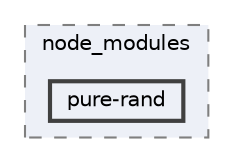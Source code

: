 digraph "C:/Users/arisc/OneDrive/Documents/GitHub/FINAL/EcoEats-Project/node_modules/pure-rand"
{
 // LATEX_PDF_SIZE
  bgcolor="transparent";
  edge [fontname=Helvetica,fontsize=10,labelfontname=Helvetica,labelfontsize=10];
  node [fontname=Helvetica,fontsize=10,shape=box,height=0.2,width=0.4];
  compound=true
  subgraph clusterdir_5091f2b68170d33f954320199e2fed0a {
    graph [ bgcolor="#edf0f7", pencolor="grey50", label="node_modules", fontname=Helvetica,fontsize=10 style="filled,dashed", URL="dir_5091f2b68170d33f954320199e2fed0a.html",tooltip=""]
  dir_707ce6cd5e438136a3316694574a0283 [label="pure-rand", fillcolor="#edf0f7", color="grey25", style="filled,bold", URL="dir_707ce6cd5e438136a3316694574a0283.html",tooltip=""];
  }
}
